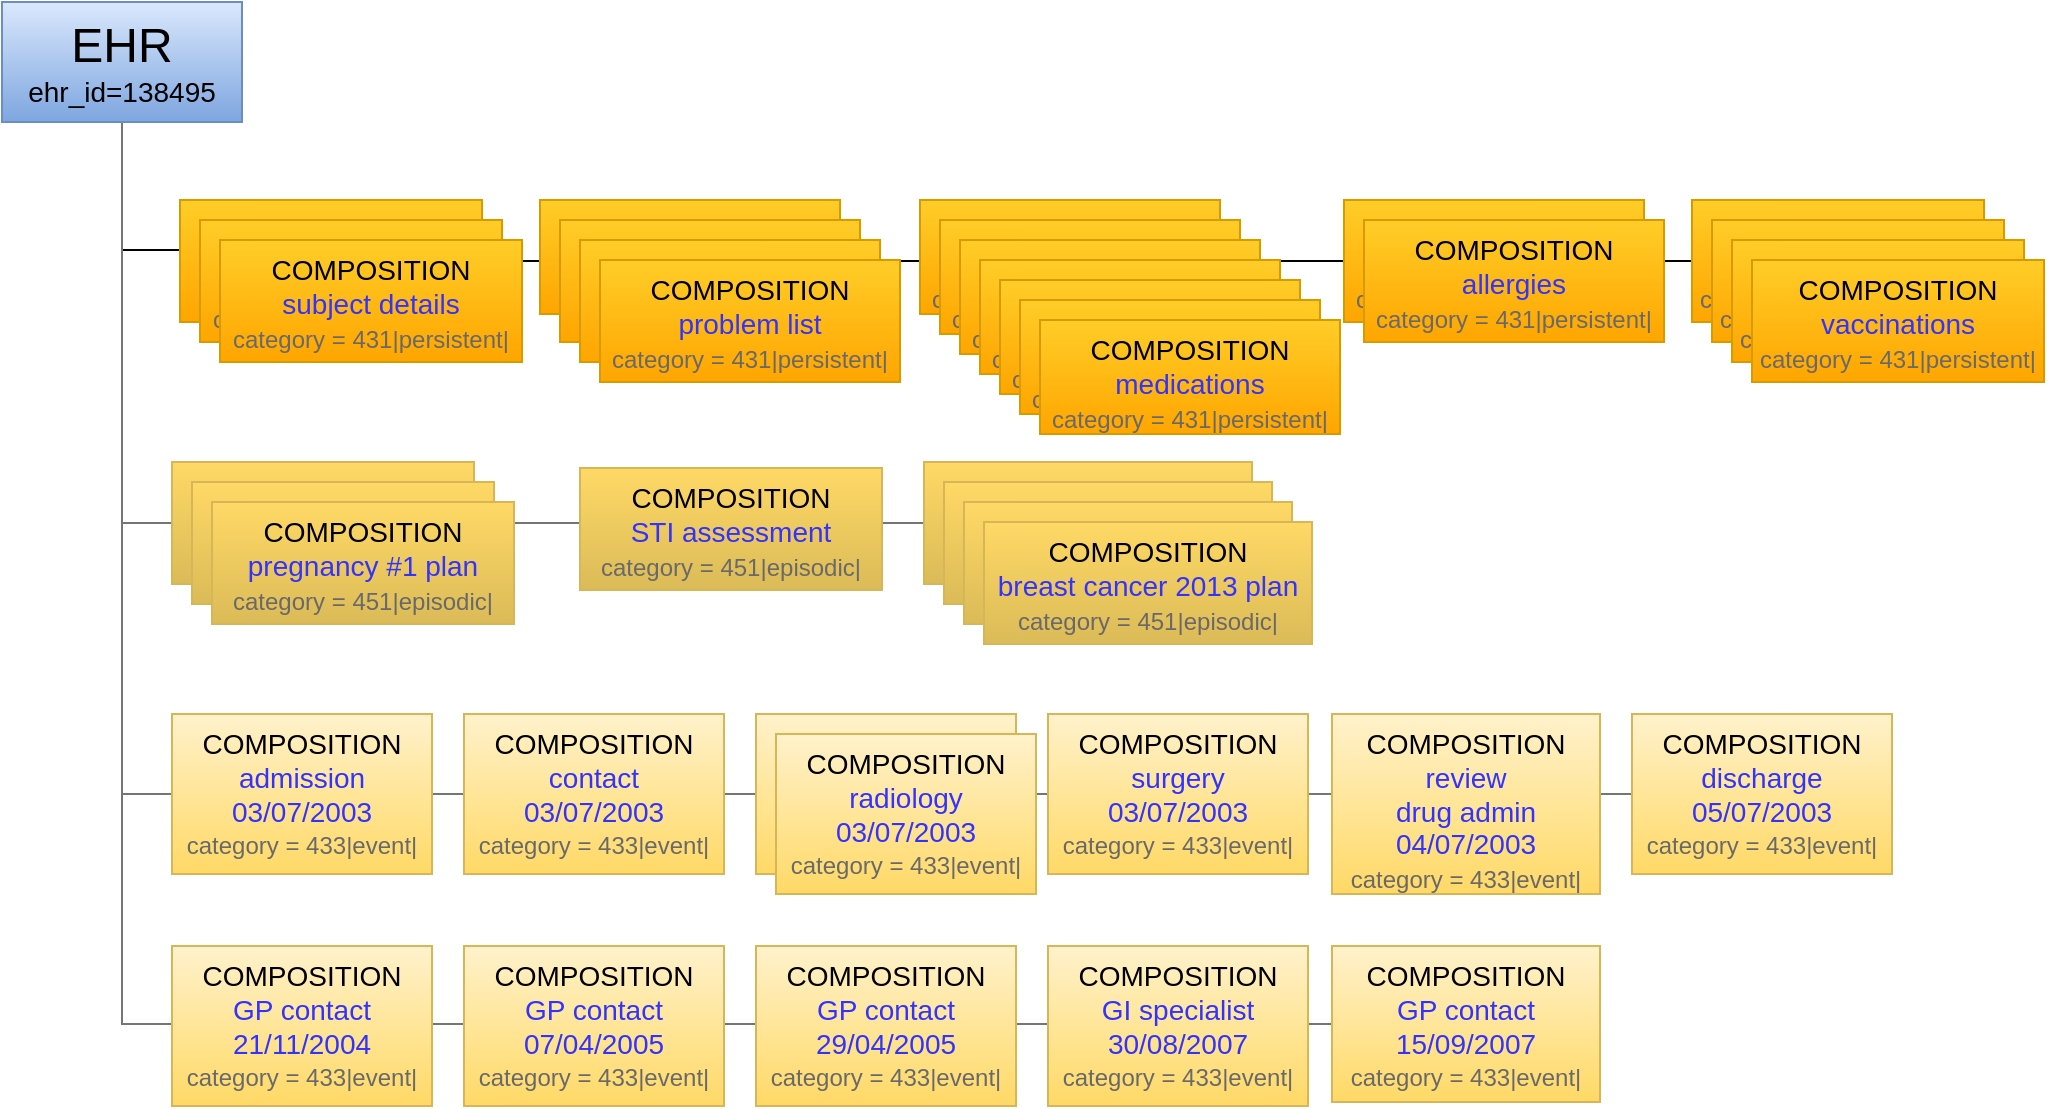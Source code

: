<mxfile version="12.6.5" type="device"><diagram id="qM1Hs8P01nw5Msz6h88f" name="Page-1"><mxGraphModel dx="1366" dy="816" grid="1" gridSize="10" guides="1" tooltips="1" connect="1" arrows="1" fold="1" page="1" pageScale="1" pageWidth="1169" pageHeight="827" math="0" shadow="0"><root><mxCell id="0"/><mxCell id="1" parent="0"/><mxCell id="uhaaQQ-Vc_GtQUndaUat-32" style="edgeStyle=orthogonalEdgeStyle;rounded=0;orthogonalLoop=1;jettySize=auto;html=1;exitX=0.5;exitY=1;exitDx=0;exitDy=0;entryX=0;entryY=0.5;entryDx=0;entryDy=0;endArrow=none;endFill=0;fontSize=12;strokeColor=#757575;" parent="1" source="fdILV5dKdMBhFhE3XUEr-2" target="uhaaQQ-Vc_GtQUndaUat-29" edge="1"><mxGeometry relative="1" as="geometry"><mxPoint x="81" y="110" as="sourcePoint"/><mxPoint x="836" y="446" as="targetPoint"/></mxGeometry></mxCell><mxCell id="uhaaQQ-Vc_GtQUndaUat-24" style="edgeStyle=orthogonalEdgeStyle;rounded=0;orthogonalLoop=1;jettySize=auto;html=1;exitX=0.5;exitY=1;exitDx=0;exitDy=0;entryX=0;entryY=0.5;entryDx=0;entryDy=0;endArrow=none;endFill=0;fontSize=12;strokeColor=#757575;" parent="1" source="fdILV5dKdMBhFhE3XUEr-2" target="uhaaQQ-Vc_GtQUndaUat-19" edge="1"><mxGeometry relative="1" as="geometry"><mxPoint x="245" y="73" as="sourcePoint"/><mxPoint x="646" y="274" as="targetPoint"/></mxGeometry></mxCell><mxCell id="fdILV5dKdMBhFhE3XUEr-262" style="edgeStyle=orthogonalEdgeStyle;rounded=0;orthogonalLoop=1;jettySize=auto;html=1;exitX=0.5;exitY=1;exitDx=0;exitDy=0;entryX=0;entryY=0.5;entryDx=0;entryDy=0;endArrow=none;endFill=0;fontSize=12;" parent="1" source="fdILV5dKdMBhFhE3XUEr-2" target="i4ppfr9qSJewikb62US8-10" edge="1"><mxGeometry relative="1" as="geometry"><Array as="points"><mxPoint x="100" y="164"/></Array></mxGeometry></mxCell><mxCell id="i4ppfr9qSJewikb62US8-4" value="COMPOSITION&lt;br&gt;&lt;font color=&quot;#3333ff&quot;&gt;problem list&lt;/font&gt;" style="rounded=0;whiteSpace=wrap;html=1;fontSize=14;fillColor=#ffcd28;strokeColor=#d79b00;verticalAlign=top;gradientColor=#ffa500;" parent="1" vertex="1"><mxGeometry x="280" y="139" width="150" height="57" as="geometry"/></mxCell><mxCell id="i4ppfr9qSJewikb62US8-40" style="edgeStyle=orthogonalEdgeStyle;rounded=0;orthogonalLoop=1;jettySize=auto;html=1;exitX=0.5;exitY=1;exitDx=0;exitDy=0;entryX=0;entryY=0.5;entryDx=0;entryDy=0;endArrow=none;endFill=0;fontSize=12;strokeColor=#757575;" parent="1" source="fdILV5dKdMBhFhE3XUEr-2" target="i4ppfr9qSJewikb62US8-38" edge="1"><mxGeometry relative="1" as="geometry"><mxPoint x="110" y="-98" as="sourcePoint"/><mxPoint x="130" y="191" as="targetPoint"/></mxGeometry></mxCell><mxCell id="i4ppfr9qSJewikb62US8-10" value="COMPOSITION&lt;br&gt;&lt;font color=&quot;#3333ff&quot;&gt;vaccinations&lt;br&gt;&lt;/font&gt;&lt;span style=&quot;color: rgb(105 , 105 , 105) ; font-size: 12px&quot;&gt;category = 431|persistent|&lt;/span&gt;&lt;font color=&quot;#3333ff&quot;&gt;&lt;br&gt;&lt;/font&gt;" style="rounded=0;whiteSpace=wrap;html=1;fontSize=14;fillColor=#ffcd28;strokeColor=#d79b00;verticalAlign=top;gradientColor=#ffa500;" parent="1" vertex="1"><mxGeometry x="856" y="139" width="146" height="61" as="geometry"/></mxCell><mxCell id="i4ppfr9qSJewikb62US8-8" value="COMPOSITION&lt;br&gt;&lt;font color=&quot;#3333ff&quot;&gt;allergies&lt;br&gt;&lt;/font&gt;&lt;span style=&quot;color: rgb(105 , 105 , 105) ; font-size: 12px&quot;&gt;category = 431|persistent|&lt;/span&gt;&lt;font color=&quot;#3333ff&quot;&gt;&lt;br&gt;&lt;/font&gt;" style="rounded=0;whiteSpace=wrap;html=1;fontSize=14;fillColor=#ffcd28;strokeColor=#d79b00;verticalAlign=top;gradientColor=#ffa500;" parent="1" vertex="1"><mxGeometry x="682" y="139" width="150" height="61" as="geometry"/></mxCell><mxCell id="fdILV5dKdMBhFhE3XUEr-2" value="&lt;font style=&quot;font-size: 24px&quot;&gt;EHR&lt;/font&gt;&lt;br style=&quot;font-size: 14px&quot;&gt;ehr_id=138495" style="rounded=0;whiteSpace=wrap;html=1;fontSize=14;fillColor=#dae8fc;strokeColor=#6c8ebf;gradientColor=#7ea6e0;" parent="1" vertex="1"><mxGeometry x="11" y="40" width="120" height="60" as="geometry"/></mxCell><mxCell id="fdILV5dKdMBhFhE3XUEr-164" value="COMPOSITION&lt;br&gt;&lt;font color=&quot;#3333ff&quot;&gt;subject details&lt;/font&gt;" style="rounded=0;whiteSpace=wrap;html=1;fontSize=14;fillColor=#ffcd28;strokeColor=#d79b00;verticalAlign=top;gradientColor=#ffa500;" parent="1" vertex="1"><mxGeometry x="100" y="139" width="151" height="61" as="geometry"/></mxCell><mxCell id="i4ppfr9qSJewikb62US8-27" value="COMPOSITION&lt;br&gt;&lt;font color=&quot;#3333ff&quot;&gt;subject details&lt;br&gt;&lt;/font&gt;&lt;span style=&quot;color: rgb(105 , 105 , 105) ; font-size: 12px&quot;&gt;category = 431|persistent|&lt;/span&gt;&lt;font color=&quot;#3333ff&quot;&gt;&lt;br&gt;&lt;/font&gt;" style="rounded=0;whiteSpace=wrap;html=1;fontSize=14;fillColor=#ffcd28;strokeColor=#d79b00;verticalAlign=top;gradientColor=#ffa500;" parent="1" vertex="1"><mxGeometry x="110" y="149" width="151" height="61" as="geometry"/></mxCell><mxCell id="i4ppfr9qSJewikb62US8-12" value="COMPOSITION&lt;br&gt;&lt;font color=&quot;#3333ff&quot;&gt;problem list&lt;/font&gt;" style="rounded=0;whiteSpace=wrap;html=1;fontSize=14;fillColor=#ffcd28;strokeColor=#d79b00;verticalAlign=top;gradientColor=#ffa500;" parent="1" vertex="1"><mxGeometry x="290" y="149" width="150" height="61" as="geometry"/></mxCell><mxCell id="i4ppfr9qSJewikb62US8-14" value="COMPOSITION&lt;br&gt;&lt;font color=&quot;#3333ff&quot;&gt;problem list&lt;/font&gt;" style="rounded=0;whiteSpace=wrap;html=1;fontSize=14;fillColor=#ffcd28;strokeColor=#d79b00;verticalAlign=top;gradientColor=#ffa500;" parent="1" vertex="1"><mxGeometry x="300" y="159" width="150" height="61" as="geometry"/></mxCell><mxCell id="i4ppfr9qSJewikb62US8-16" value="COMPOSITION&lt;br&gt;&lt;font color=&quot;#3333ff&quot;&gt;problem list&lt;br&gt;&lt;/font&gt;&lt;span style=&quot;color: rgb(105 , 105 , 105) ; font-size: 12px&quot;&gt;category = 431|persistent|&lt;/span&gt;&lt;font color=&quot;#3333ff&quot;&gt;&lt;br&gt;&lt;/font&gt;" style="rounded=0;whiteSpace=wrap;html=1;fontSize=14;fillColor=#ffcd28;strokeColor=#d79b00;verticalAlign=top;gradientColor=#ffa500;" parent="1" vertex="1"><mxGeometry x="310" y="169" width="150" height="61" as="geometry"/></mxCell><mxCell id="i4ppfr9qSJewikb62US8-32" value="COMPOSITION&lt;br&gt;&lt;font color=&quot;#3333ff&quot;&gt;admission 03/07/2003&lt;br&gt;&lt;/font&gt;&lt;span style=&quot;color: rgb(105 , 105 , 105) ; font-size: 12px&quot;&gt;category = 433|event|&lt;/span&gt;&lt;font color=&quot;#3333ff&quot;&gt;&lt;br&gt;&lt;/font&gt;" style="rounded=0;whiteSpace=wrap;html=1;fontSize=14;fillColor=#fff2cc;strokeColor=#d6b656;verticalAlign=top;gradientColor=#ffd966;" parent="1" vertex="1"><mxGeometry x="96" y="396" width="130" height="80" as="geometry"/></mxCell><mxCell id="i4ppfr9qSJewikb62US8-33" value="COMPOSITION&lt;br&gt;&lt;font color=&quot;#3333ff&quot;&gt;contact&lt;br&gt;03/07/2003&lt;br&gt;&lt;/font&gt;&lt;span style=&quot;color: rgb(105 , 105 , 105) ; font-size: 12px&quot;&gt;category = 433|event|&lt;/span&gt;&lt;font color=&quot;#3333ff&quot;&gt;&lt;br&gt;&lt;/font&gt;" style="rounded=0;whiteSpace=wrap;html=1;fontSize=14;fillColor=#fff2cc;strokeColor=#d6b656;verticalAlign=top;gradientColor=#ffd966;" parent="1" vertex="1"><mxGeometry x="242" y="396" width="130" height="80" as="geometry"/></mxCell><mxCell id="i4ppfr9qSJewikb62US8-34" value="COMPOSITION&lt;br&gt;&lt;font color=&quot;#3333ff&quot;&gt;radiology&lt;br&gt;03/07/2003&lt;/font&gt;" style="rounded=0;whiteSpace=wrap;html=1;fontSize=14;fillColor=#fff2cc;strokeColor=#d6b656;verticalAlign=top;gradientColor=#ffd966;" parent="1" vertex="1"><mxGeometry x="388" y="396" width="130" height="80" as="geometry"/></mxCell><mxCell id="i4ppfr9qSJewikb62US8-35" value="COMPOSITION&lt;br&gt;&lt;font color=&quot;#3333ff&quot;&gt;surgery&lt;br&gt;03/07/2003&lt;br&gt;&lt;/font&gt;&lt;span style=&quot;color: rgb(105 , 105 , 105) ; font-size: 12px&quot;&gt;category = 433|event|&lt;/span&gt;&lt;font color=&quot;#3333ff&quot;&gt;&lt;br&gt;&lt;/font&gt;" style="rounded=0;whiteSpace=wrap;html=1;fontSize=14;fillColor=#fff2cc;strokeColor=#d6b656;verticalAlign=top;gradientColor=#ffd966;" parent="1" vertex="1"><mxGeometry x="534" y="396" width="130" height="80" as="geometry"/></mxCell><mxCell id="i4ppfr9qSJewikb62US8-36" value="COMPOSITION&lt;br&gt;&lt;font color=&quot;#3333ff&quot;&gt;review&lt;br&gt;drug admin&lt;br&gt;04/07/2003&lt;br&gt;&lt;/font&gt;&lt;span style=&quot;color: rgb(105 , 105 , 105) ; font-size: 12px&quot;&gt;category = 433|event|&lt;/span&gt;&lt;font color=&quot;#3333ff&quot;&gt;&lt;br&gt;&lt;/font&gt;" style="rounded=0;whiteSpace=wrap;html=1;fontSize=14;fillColor=#fff2cc;strokeColor=#d6b656;verticalAlign=top;gradientColor=#ffd966;" parent="1" vertex="1"><mxGeometry x="676" y="396" width="134" height="90" as="geometry"/></mxCell><mxCell id="i4ppfr9qSJewikb62US8-38" value="COMPOSITION&lt;br&gt;&lt;font color=&quot;#3333ff&quot;&gt;discharge&lt;br&gt;05/07/2003&lt;br&gt;&lt;/font&gt;&lt;span style=&quot;color: rgb(105 , 105 , 105) ; font-size: 12px&quot;&gt;category = 433|event|&lt;/span&gt;&lt;font color=&quot;#3333ff&quot;&gt;&lt;br&gt;&lt;/font&gt;" style="rounded=0;whiteSpace=wrap;html=1;fontSize=14;fillColor=#fff2cc;strokeColor=#d6b656;verticalAlign=top;gradientColor=#ffd966;" parent="1" vertex="1"><mxGeometry x="826" y="396" width="130" height="80" as="geometry"/></mxCell><mxCell id="i4ppfr9qSJewikb62US8-42" value="COMPOSITION&lt;br&gt;&lt;font color=&quot;#3333ff&quot;&gt;radiology&lt;br&gt;03/07/2003&lt;br&gt;&lt;/font&gt;&lt;span style=&quot;color: rgb(105 , 105 , 105) ; font-size: 12px&quot;&gt;category = 433|event|&lt;/span&gt;&lt;font color=&quot;#3333ff&quot;&gt;&lt;br&gt;&lt;/font&gt;" style="rounded=0;whiteSpace=wrap;html=1;fontSize=14;fillColor=#fff2cc;strokeColor=#d6b656;verticalAlign=top;gradientColor=#ffd966;" parent="1" vertex="1"><mxGeometry x="398" y="406" width="130" height="80" as="geometry"/></mxCell><mxCell id="i4ppfr9qSJewikb62US8-6" value="COMPOSITION&lt;br&gt;&lt;font color=&quot;#3333ff&quot;&gt;medications&lt;br&gt;&lt;/font&gt;&lt;span style=&quot;color: rgb(105 , 105 , 105) ; font-size: 12px&quot;&gt;category = 431|persistent|&lt;/span&gt;&lt;font color=&quot;#3333ff&quot;&gt;&lt;br&gt;&lt;/font&gt;" style="rounded=0;whiteSpace=wrap;html=1;fontSize=14;fillColor=#ffcd28;strokeColor=#d79b00;verticalAlign=top;gradientColor=#ffa500;" parent="1" vertex="1"><mxGeometry x="470" y="139" width="150" height="57" as="geometry"/></mxCell><mxCell id="uhaaQQ-Vc_GtQUndaUat-1" value="COMPOSITION&lt;br&gt;&lt;font color=&quot;#3333ff&quot;&gt;medications&lt;br&gt;&lt;/font&gt;&lt;span style=&quot;color: rgb(105 , 105 , 105) ; font-size: 12px&quot;&gt;category = 431|persistent|&lt;/span&gt;&lt;font color=&quot;#3333ff&quot;&gt;&lt;br&gt;&lt;/font&gt;" style="rounded=0;whiteSpace=wrap;html=1;fontSize=14;fillColor=#ffcd28;strokeColor=#d79b00;verticalAlign=top;gradientColor=#ffa500;" parent="1" vertex="1"><mxGeometry x="480" y="149" width="150" height="57" as="geometry"/></mxCell><mxCell id="uhaaQQ-Vc_GtQUndaUat-2" value="COMPOSITION&lt;br&gt;&lt;font color=&quot;#3333ff&quot;&gt;medications&lt;br&gt;&lt;/font&gt;&lt;span style=&quot;color: rgb(105 , 105 , 105) ; font-size: 12px&quot;&gt;category = 431|persistent|&lt;/span&gt;&lt;font color=&quot;#3333ff&quot;&gt;&lt;br&gt;&lt;/font&gt;" style="rounded=0;whiteSpace=wrap;html=1;fontSize=14;fillColor=#ffcd28;strokeColor=#d79b00;verticalAlign=top;gradientColor=#ffa500;" parent="1" vertex="1"><mxGeometry x="490" y="159" width="150" height="57" as="geometry"/></mxCell><mxCell id="uhaaQQ-Vc_GtQUndaUat-3" value="COMPOSITION&lt;br&gt;&lt;font color=&quot;#3333ff&quot;&gt;medications&lt;br&gt;&lt;/font&gt;&lt;span style=&quot;color: rgb(105 , 105 , 105) ; font-size: 12px&quot;&gt;category = 431|persistent|&lt;/span&gt;&lt;font color=&quot;#3333ff&quot;&gt;&lt;br&gt;&lt;/font&gt;" style="rounded=0;whiteSpace=wrap;html=1;fontSize=14;fillColor=#ffcd28;strokeColor=#d79b00;verticalAlign=top;gradientColor=#ffa500;" parent="1" vertex="1"><mxGeometry x="500" y="169" width="150" height="57" as="geometry"/></mxCell><mxCell id="uhaaQQ-Vc_GtQUndaUat-4" value="COMPOSITION&lt;br&gt;&lt;font color=&quot;#3333ff&quot;&gt;medications&lt;br&gt;&lt;/font&gt;&lt;span style=&quot;color: rgb(105 , 105 , 105) ; font-size: 12px&quot;&gt;category = 431|persistent|&lt;/span&gt;&lt;font color=&quot;#3333ff&quot;&gt;&lt;br&gt;&lt;/font&gt;" style="rounded=0;whiteSpace=wrap;html=1;fontSize=14;fillColor=#ffcd28;strokeColor=#d79b00;verticalAlign=top;gradientColor=#ffa500;" parent="1" vertex="1"><mxGeometry x="510" y="179" width="150" height="57" as="geometry"/></mxCell><mxCell id="uhaaQQ-Vc_GtQUndaUat-5" value="COMPOSITION&lt;br&gt;&lt;font color=&quot;#3333ff&quot;&gt;medications&lt;br&gt;&lt;/font&gt;&lt;span style=&quot;color: rgb(105 , 105 , 105) ; font-size: 12px&quot;&gt;category = 431|persistent|&lt;/span&gt;&lt;font color=&quot;#3333ff&quot;&gt;&lt;br&gt;&lt;/font&gt;" style="rounded=0;whiteSpace=wrap;html=1;fontSize=14;fillColor=#ffcd28;strokeColor=#d79b00;verticalAlign=top;gradientColor=#ffa500;" parent="1" vertex="1"><mxGeometry x="520" y="189" width="150" height="57" as="geometry"/></mxCell><mxCell id="uhaaQQ-Vc_GtQUndaUat-6" value="COMPOSITION&lt;br&gt;&lt;font color=&quot;#3333ff&quot;&gt;medications&lt;br&gt;&lt;/font&gt;&lt;span style=&quot;color: rgb(105 , 105 , 105) ; font-size: 12px&quot;&gt;category = 431|persistent|&lt;/span&gt;&lt;font color=&quot;#3333ff&quot;&gt;&lt;br&gt;&lt;/font&gt;" style="rounded=0;whiteSpace=wrap;html=1;fontSize=14;fillColor=#ffcd28;strokeColor=#d79b00;verticalAlign=top;gradientColor=#ffa500;" parent="1" vertex="1"><mxGeometry x="530" y="199" width="150" height="57" as="geometry"/></mxCell><mxCell id="uhaaQQ-Vc_GtQUndaUat-7" value="COMPOSITION&lt;br&gt;&lt;font color=&quot;#3333ff&quot;&gt;allergies&lt;br&gt;&lt;/font&gt;&lt;span style=&quot;color: rgb(105 , 105 , 105) ; font-size: 12px&quot;&gt;category = 431|persistent|&lt;/span&gt;&lt;font color=&quot;#3333ff&quot;&gt;&lt;br&gt;&lt;/font&gt;" style="rounded=0;whiteSpace=wrap;html=1;fontSize=14;fillColor=#ffcd28;strokeColor=#d79b00;verticalAlign=top;gradientColor=#ffa500;" parent="1" vertex="1"><mxGeometry x="692" y="149" width="150" height="61" as="geometry"/></mxCell><mxCell id="uhaaQQ-Vc_GtQUndaUat-12" value="COMPOSITION&lt;br&gt;&lt;font color=&quot;#3333ff&quot;&gt;vaccinations&lt;br&gt;&lt;/font&gt;&lt;span style=&quot;color: rgb(105 , 105 , 105) ; font-size: 12px&quot;&gt;category = 431|persistent|&lt;/span&gt;&lt;font color=&quot;#3333ff&quot;&gt;&lt;br&gt;&lt;/font&gt;" style="rounded=0;whiteSpace=wrap;html=1;fontSize=14;fillColor=#ffcd28;strokeColor=#d79b00;verticalAlign=top;gradientColor=#ffa500;" parent="1" vertex="1"><mxGeometry x="866" y="149" width="146" height="61" as="geometry"/></mxCell><mxCell id="uhaaQQ-Vc_GtQUndaUat-13" value="COMPOSITION&lt;br&gt;&lt;font color=&quot;#3333ff&quot;&gt;vaccinations&lt;br&gt;&lt;/font&gt;&lt;span style=&quot;color: rgb(105 , 105 , 105) ; font-size: 12px&quot;&gt;category = 431|persistent|&lt;/span&gt;&lt;font color=&quot;#3333ff&quot;&gt;&lt;br&gt;&lt;/font&gt;" style="rounded=0;whiteSpace=wrap;html=1;fontSize=14;fillColor=#ffcd28;strokeColor=#d79b00;verticalAlign=top;gradientColor=#ffa500;" parent="1" vertex="1"><mxGeometry x="876" y="159" width="146" height="61" as="geometry"/></mxCell><mxCell id="uhaaQQ-Vc_GtQUndaUat-14" value="COMPOSITION&lt;br&gt;&lt;font color=&quot;#3333ff&quot;&gt;vaccinations&lt;br&gt;&lt;/font&gt;&lt;span style=&quot;color: rgb(105 , 105 , 105) ; font-size: 12px&quot;&gt;category = 431|persistent|&lt;/span&gt;&lt;font color=&quot;#3333ff&quot;&gt;&lt;br&gt;&lt;/font&gt;" style="rounded=0;whiteSpace=wrap;html=1;fontSize=14;fillColor=#ffcd28;strokeColor=#d79b00;verticalAlign=top;gradientColor=#ffa500;" parent="1" vertex="1"><mxGeometry x="886" y="169" width="146" height="61" as="geometry"/></mxCell><mxCell id="uhaaQQ-Vc_GtQUndaUat-15" value="COMPOSITION&lt;br&gt;&lt;font color=&quot;#3333ff&quot;&gt;subject details&lt;br&gt;&lt;/font&gt;&lt;span style=&quot;color: rgb(105 , 105 , 105) ; font-size: 12px&quot;&gt;category = 431|persistent|&lt;/span&gt;&lt;font color=&quot;#3333ff&quot;&gt;&lt;br&gt;&lt;/font&gt;" style="rounded=0;whiteSpace=wrap;html=1;fontSize=14;fillColor=#ffcd28;strokeColor=#d79b00;verticalAlign=top;gradientColor=#ffa500;" parent="1" vertex="1"><mxGeometry x="120" y="159" width="151" height="61" as="geometry"/></mxCell><mxCell id="uhaaQQ-Vc_GtQUndaUat-16" value="COMPOSITION&lt;br&gt;&lt;font color=&quot;#3333ff&quot;&gt;pregnancy #1&lt;br&gt;&lt;/font&gt;&lt;span style=&quot;color: rgb(105 , 105 , 105) ; font-size: 12px&quot;&gt;category = 435|episodic|&lt;/span&gt;&lt;font color=&quot;#3333ff&quot;&gt;&lt;br&gt;&lt;/font&gt;" style="rounded=0;whiteSpace=wrap;html=1;fontSize=14;fillColor=#FFD966;strokeColor=#d6b656;verticalAlign=top;gradientColor=#DBBB58;" parent="1" vertex="1"><mxGeometry x="96" y="270" width="151" height="61" as="geometry"/></mxCell><mxCell id="uhaaQQ-Vc_GtQUndaUat-17" value="COMPOSITION&lt;br&gt;&lt;font color=&quot;#3333ff&quot;&gt;pregnancy #1&lt;br&gt;&lt;/font&gt;&lt;span style=&quot;color: rgb(105 , 105 , 105) ; font-size: 12px&quot;&gt;category = 435|episodic|&lt;/span&gt;&lt;font color=&quot;#3333ff&quot;&gt;&lt;br&gt;&lt;/font&gt;" style="rounded=0;whiteSpace=wrap;html=1;fontSize=14;fillColor=#FFD966;strokeColor=#d6b656;verticalAlign=top;gradientColor=#DBBB58;" parent="1" vertex="1"><mxGeometry x="106" y="280" width="151" height="61" as="geometry"/></mxCell><mxCell id="uhaaQQ-Vc_GtQUndaUat-18" value="COMPOSITION&lt;br&gt;&lt;font color=&quot;#3333ff&quot;&gt;pregnancy #1 plan&lt;br&gt;&lt;/font&gt;&lt;span style=&quot;color: rgb(105 , 105 , 105) ; font-size: 12px&quot;&gt;category = 451|episodic|&lt;/span&gt;&lt;font color=&quot;#3333ff&quot;&gt;&lt;br&gt;&lt;/font&gt;" style="rounded=0;whiteSpace=wrap;html=1;fontSize=14;fillColor=#FFD966;strokeColor=#d6b656;verticalAlign=top;gradientColor=#DBBB58;" parent="1" vertex="1"><mxGeometry x="116" y="290" width="151" height="61" as="geometry"/></mxCell><mxCell id="uhaaQQ-Vc_GtQUndaUat-19" value="COMPOSITION&lt;br&gt;&lt;font color=&quot;#3333ff&quot;&gt;breast cancer 2013&lt;br&gt;&lt;/font&gt;&lt;span style=&quot;color: rgb(105 , 105 , 105) ; font-size: 12px&quot;&gt;category = 435|episodic|&lt;/span&gt;&lt;font color=&quot;#3333ff&quot;&gt;&lt;br&gt;&lt;/font&gt;" style="rounded=0;whiteSpace=wrap;html=1;fontSize=14;fillColor=#FFD966;strokeColor=#d6b656;verticalAlign=top;gradientColor=#DBBB58;" parent="1" vertex="1"><mxGeometry x="472" y="270" width="164" height="61" as="geometry"/></mxCell><mxCell id="uhaaQQ-Vc_GtQUndaUat-21" value="COMPOSITION&lt;br&gt;&lt;font color=&quot;#3333ff&quot;&gt;breast cancer 2013&lt;br&gt;&lt;/font&gt;&lt;span style=&quot;color: rgb(105 , 105 , 105) ; font-size: 12px&quot;&gt;category = 435|episodic|&lt;/span&gt;&lt;font color=&quot;#3333ff&quot;&gt;&lt;br&gt;&lt;/font&gt;" style="rounded=0;whiteSpace=wrap;html=1;fontSize=14;fillColor=#FFD966;strokeColor=#d6b656;verticalAlign=top;gradientColor=#DBBB58;" parent="1" vertex="1"><mxGeometry x="482" y="280" width="164" height="61" as="geometry"/></mxCell><mxCell id="uhaaQQ-Vc_GtQUndaUat-22" value="COMPOSITION&lt;br&gt;&lt;font color=&quot;#3333ff&quot;&gt;breast cancer 2013&lt;br&gt;&lt;/font&gt;&lt;span style=&quot;color: rgb(105 , 105 , 105) ; font-size: 12px&quot;&gt;category = 435|episodic|&lt;/span&gt;&lt;font color=&quot;#3333ff&quot;&gt;&lt;br&gt;&lt;/font&gt;" style="rounded=0;whiteSpace=wrap;html=1;fontSize=14;fillColor=#FFD966;strokeColor=#d6b656;verticalAlign=top;gradientColor=#DBBB58;" parent="1" vertex="1"><mxGeometry x="492" y="290" width="164" height="61" as="geometry"/></mxCell><mxCell id="uhaaQQ-Vc_GtQUndaUat-23" value="COMPOSITION&lt;br&gt;&lt;font color=&quot;#3333ff&quot;&gt;breast cancer 2013 plan&lt;br&gt;&lt;/font&gt;&lt;span style=&quot;color: rgb(105 , 105 , 105) ; font-size: 12px&quot;&gt;category =&amp;nbsp;&lt;/span&gt;&lt;span style=&quot;color: rgb(105 , 105 , 105) ; font-size: 12px&quot;&gt;451&lt;/span&gt;&lt;span style=&quot;color: rgb(105 , 105 , 105) ; font-size: 12px&quot;&gt;|episodic|&lt;/span&gt;&lt;font color=&quot;#3333ff&quot;&gt;&lt;br&gt;&lt;/font&gt;" style="rounded=0;whiteSpace=wrap;html=1;fontSize=14;fillColor=#FFD966;strokeColor=#d6b656;verticalAlign=top;gradientColor=#DBBB58;" parent="1" vertex="1"><mxGeometry x="502" y="300" width="164" height="61" as="geometry"/></mxCell><mxCell id="uhaaQQ-Vc_GtQUndaUat-25" value="COMPOSITION&lt;br&gt;&lt;font color=&quot;#3333ff&quot;&gt;GP contact 21/11/2004&lt;br&gt;&lt;/font&gt;&lt;span style=&quot;color: rgb(105 , 105 , 105) ; font-size: 12px&quot;&gt;category = 433|event|&lt;/span&gt;&lt;font color=&quot;#3333ff&quot;&gt;&lt;br&gt;&lt;/font&gt;" style="rounded=0;whiteSpace=wrap;html=1;fontSize=14;fillColor=#fff2cc;strokeColor=#d6b656;verticalAlign=top;gradientColor=#ffd966;" parent="1" vertex="1"><mxGeometry x="96" y="512" width="130" height="80" as="geometry"/></mxCell><mxCell id="uhaaQQ-Vc_GtQUndaUat-26" value="COMPOSITION&lt;br&gt;&lt;span style=&quot;color: rgb(51 , 51 , 255)&quot;&gt;GP contact 07/04/2005&lt;/span&gt;&lt;font color=&quot;#3333ff&quot;&gt;&lt;br&gt;&lt;/font&gt;&lt;span style=&quot;color: rgb(105 , 105 , 105) ; font-size: 12px&quot;&gt;category = 433|event|&lt;/span&gt;&lt;font color=&quot;#3333ff&quot;&gt;&lt;br&gt;&lt;/font&gt;" style="rounded=0;whiteSpace=wrap;html=1;fontSize=14;fillColor=#fff2cc;strokeColor=#d6b656;verticalAlign=top;gradientColor=#ffd966;" parent="1" vertex="1"><mxGeometry x="242" y="512" width="130" height="80" as="geometry"/></mxCell><mxCell id="uhaaQQ-Vc_GtQUndaUat-27" value="COMPOSITION&lt;br&gt;&lt;span style=&quot;color: rgb(51 , 51 , 255)&quot;&gt;GP contact 29/04/2005&lt;/span&gt;&lt;font color=&quot;#3333ff&quot;&gt;&lt;br&gt;&lt;/font&gt;&lt;span style=&quot;color: rgb(105 , 105 , 105) ; font-size: 12px&quot;&gt;category = 433|event|&lt;/span&gt;" style="rounded=0;whiteSpace=wrap;html=1;fontSize=14;fillColor=#fff2cc;strokeColor=#d6b656;verticalAlign=top;gradientColor=#ffd966;" parent="1" vertex="1"><mxGeometry x="388" y="512" width="130" height="80" as="geometry"/></mxCell><mxCell id="uhaaQQ-Vc_GtQUndaUat-28" value="COMPOSITION&lt;br&gt;&lt;font color=&quot;#3333ff&quot;&gt;GI specialist&lt;br&gt;30/08/2007&lt;br&gt;&lt;/font&gt;&lt;span style=&quot;color: rgb(105 , 105 , 105) ; font-size: 12px&quot;&gt;category = 433|event|&lt;/span&gt;&lt;font color=&quot;#3333ff&quot;&gt;&lt;br&gt;&lt;/font&gt;" style="rounded=0;whiteSpace=wrap;html=1;fontSize=14;fillColor=#fff2cc;strokeColor=#d6b656;verticalAlign=top;gradientColor=#ffd966;" parent="1" vertex="1"><mxGeometry x="534" y="512" width="130" height="80" as="geometry"/></mxCell><mxCell id="uhaaQQ-Vc_GtQUndaUat-29" value="COMPOSITION&lt;br&gt;&lt;font color=&quot;#3333ff&quot;&gt;GP contact&lt;br&gt;15/09/2007&lt;br&gt;&lt;/font&gt;&lt;span style=&quot;color: rgb(105 , 105 , 105) ; font-size: 12px&quot;&gt;category = 433|event|&lt;/span&gt;&lt;font color=&quot;#3333ff&quot;&gt;&lt;br&gt;&lt;/font&gt;" style="rounded=0;whiteSpace=wrap;html=1;fontSize=14;fillColor=#fff2cc;strokeColor=#d6b656;verticalAlign=top;gradientColor=#ffd966;" parent="1" vertex="1"><mxGeometry x="676" y="512" width="134" height="78" as="geometry"/></mxCell><mxCell id="uhaaQQ-Vc_GtQUndaUat-33" value="COMPOSITION&lt;br&gt;&lt;font color=&quot;#3333ff&quot;&gt;STI assessment&lt;br&gt;&lt;/font&gt;&lt;span style=&quot;color: rgb(105 , 105 , 105) ; font-size: 12px&quot;&gt;category =&amp;nbsp;&lt;/span&gt;&lt;span style=&quot;color: rgb(105 , 105 , 105) ; font-size: 12px&quot;&gt;451&lt;/span&gt;&lt;span style=&quot;color: rgb(105 , 105 , 105) ; font-size: 12px&quot;&gt;|episodic|&lt;/span&gt;&lt;font color=&quot;#3333ff&quot;&gt;&lt;br&gt;&lt;/font&gt;" style="rounded=0;whiteSpace=wrap;html=1;fontSize=14;fillColor=#FFD966;strokeColor=#d6b656;verticalAlign=top;gradientColor=#DBBB58;" parent="1" vertex="1"><mxGeometry x="300" y="273" width="151" height="61" as="geometry"/></mxCell></root></mxGraphModel></diagram></mxfile>